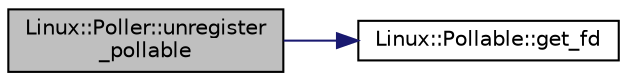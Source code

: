 digraph "Linux::Poller::unregister_pollable"
{
 // INTERACTIVE_SVG=YES
  edge [fontname="Helvetica",fontsize="10",labelfontname="Helvetica",labelfontsize="10"];
  node [fontname="Helvetica",fontsize="10",shape=record];
  rankdir="LR";
  Node1 [label="Linux::Poller::unregister\l_pollable",height=0.2,width=0.4,color="black", fillcolor="grey75", style="filled", fontcolor="black"];
  Node1 -> Node2 [color="midnightblue",fontsize="10",style="solid",fontname="Helvetica"];
  Node2 [label="Linux::Pollable::get_fd",height=0.2,width=0.4,color="black", fillcolor="white", style="filled",URL="$classLinux_1_1Pollable.html#afbed38a72350c9bd20318b29d3d30047"];
}
